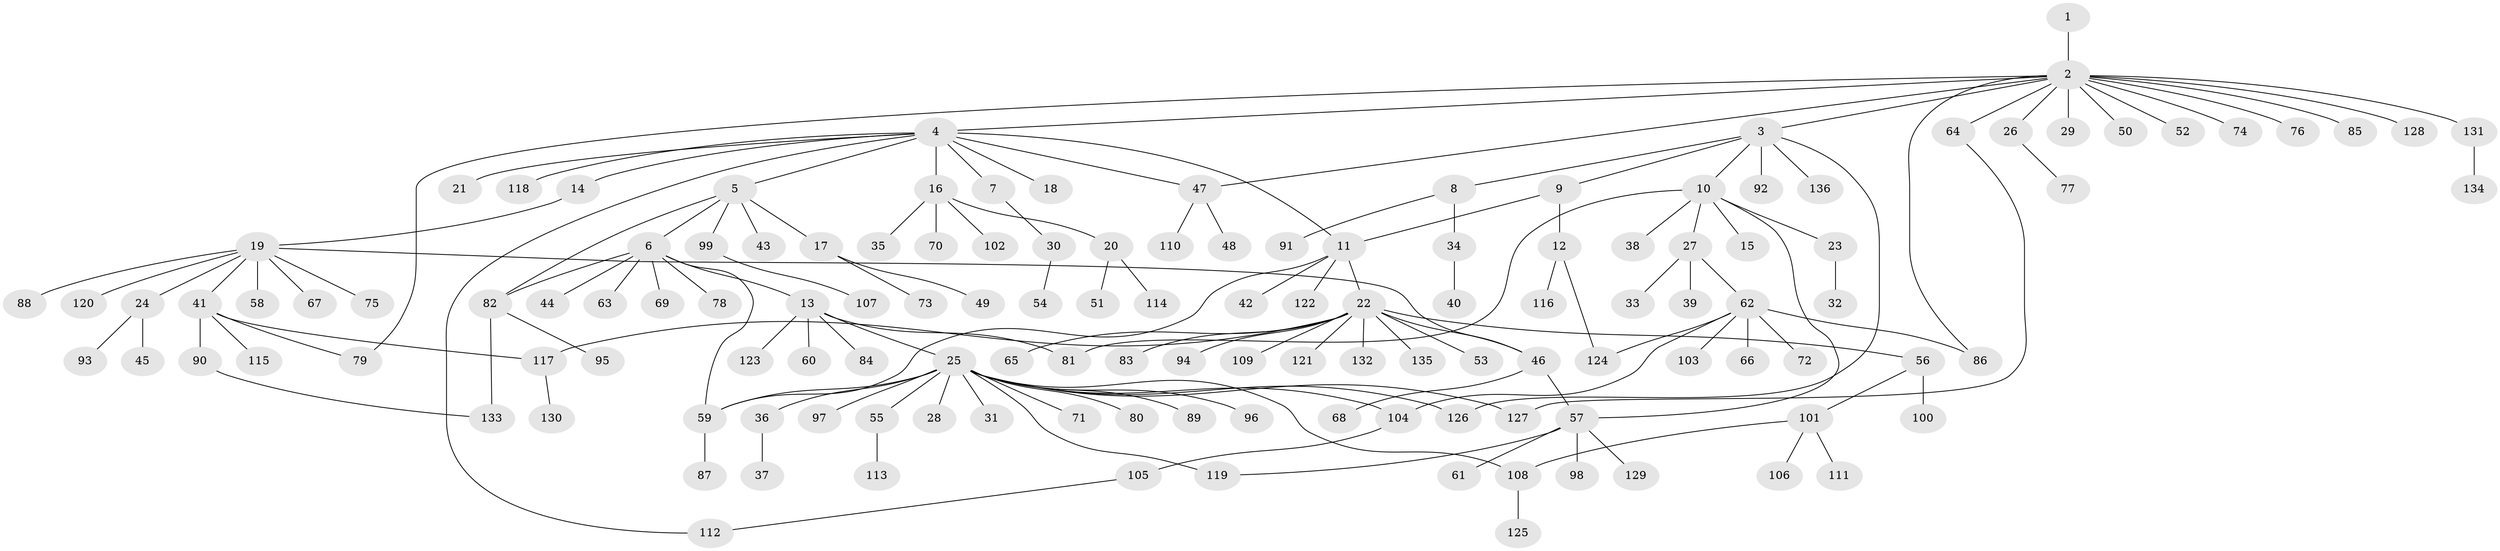 // coarse degree distribution, {1: 0.6105263157894737, 16: 0.010526315789473684, 7: 0.010526315789473684, 11: 0.010526315789473684, 6: 0.05263157894736842, 20: 0.010526315789473684, 2: 0.2, 3: 0.05263157894736842, 5: 0.010526315789473684, 8: 0.010526315789473684, 4: 0.010526315789473684, 12: 0.010526315789473684}
// Generated by graph-tools (version 1.1) at 2025/18/03/04/25 18:18:21]
// undirected, 136 vertices, 154 edges
graph export_dot {
graph [start="1"]
  node [color=gray90,style=filled];
  1;
  2;
  3;
  4;
  5;
  6;
  7;
  8;
  9;
  10;
  11;
  12;
  13;
  14;
  15;
  16;
  17;
  18;
  19;
  20;
  21;
  22;
  23;
  24;
  25;
  26;
  27;
  28;
  29;
  30;
  31;
  32;
  33;
  34;
  35;
  36;
  37;
  38;
  39;
  40;
  41;
  42;
  43;
  44;
  45;
  46;
  47;
  48;
  49;
  50;
  51;
  52;
  53;
  54;
  55;
  56;
  57;
  58;
  59;
  60;
  61;
  62;
  63;
  64;
  65;
  66;
  67;
  68;
  69;
  70;
  71;
  72;
  73;
  74;
  75;
  76;
  77;
  78;
  79;
  80;
  81;
  82;
  83;
  84;
  85;
  86;
  87;
  88;
  89;
  90;
  91;
  92;
  93;
  94;
  95;
  96;
  97;
  98;
  99;
  100;
  101;
  102;
  103;
  104;
  105;
  106;
  107;
  108;
  109;
  110;
  111;
  112;
  113;
  114;
  115;
  116;
  117;
  118;
  119;
  120;
  121;
  122;
  123;
  124;
  125;
  126;
  127;
  128;
  129;
  130;
  131;
  132;
  133;
  134;
  135;
  136;
  1 -- 2;
  2 -- 3;
  2 -- 4;
  2 -- 26;
  2 -- 29;
  2 -- 47;
  2 -- 50;
  2 -- 52;
  2 -- 64;
  2 -- 74;
  2 -- 76;
  2 -- 79;
  2 -- 85;
  2 -- 86;
  2 -- 128;
  2 -- 131;
  3 -- 8;
  3 -- 9;
  3 -- 10;
  3 -- 92;
  3 -- 126;
  3 -- 136;
  4 -- 5;
  4 -- 7;
  4 -- 11;
  4 -- 14;
  4 -- 16;
  4 -- 18;
  4 -- 21;
  4 -- 47;
  4 -- 112;
  4 -- 118;
  5 -- 6;
  5 -- 17;
  5 -- 43;
  5 -- 82;
  5 -- 99;
  6 -- 13;
  6 -- 44;
  6 -- 59;
  6 -- 63;
  6 -- 69;
  6 -- 78;
  6 -- 82;
  7 -- 30;
  8 -- 34;
  8 -- 91;
  9 -- 11;
  9 -- 12;
  10 -- 15;
  10 -- 23;
  10 -- 27;
  10 -- 38;
  10 -- 57;
  10 -- 81;
  11 -- 22;
  11 -- 42;
  11 -- 59;
  11 -- 122;
  12 -- 116;
  12 -- 124;
  13 -- 25;
  13 -- 60;
  13 -- 81;
  13 -- 84;
  13 -- 123;
  14 -- 19;
  16 -- 20;
  16 -- 35;
  16 -- 70;
  16 -- 102;
  17 -- 49;
  17 -- 73;
  19 -- 24;
  19 -- 41;
  19 -- 46;
  19 -- 58;
  19 -- 67;
  19 -- 75;
  19 -- 88;
  19 -- 120;
  20 -- 51;
  20 -- 114;
  22 -- 46;
  22 -- 53;
  22 -- 56;
  22 -- 65;
  22 -- 83;
  22 -- 94;
  22 -- 109;
  22 -- 117;
  22 -- 121;
  22 -- 132;
  22 -- 135;
  23 -- 32;
  24 -- 45;
  24 -- 93;
  25 -- 28;
  25 -- 31;
  25 -- 36;
  25 -- 55;
  25 -- 59;
  25 -- 71;
  25 -- 80;
  25 -- 89;
  25 -- 96;
  25 -- 97;
  25 -- 104;
  25 -- 108;
  25 -- 119;
  25 -- 126;
  25 -- 127;
  26 -- 77;
  27 -- 33;
  27 -- 39;
  27 -- 62;
  30 -- 54;
  34 -- 40;
  36 -- 37;
  41 -- 79;
  41 -- 90;
  41 -- 115;
  41 -- 117;
  46 -- 57;
  46 -- 68;
  47 -- 48;
  47 -- 110;
  55 -- 113;
  56 -- 100;
  56 -- 101;
  57 -- 61;
  57 -- 98;
  57 -- 119;
  57 -- 129;
  59 -- 87;
  62 -- 66;
  62 -- 72;
  62 -- 86;
  62 -- 103;
  62 -- 104;
  62 -- 124;
  64 -- 127;
  82 -- 95;
  82 -- 133;
  90 -- 133;
  99 -- 107;
  101 -- 106;
  101 -- 108;
  101 -- 111;
  104 -- 105;
  105 -- 112;
  108 -- 125;
  117 -- 130;
  131 -- 134;
}
